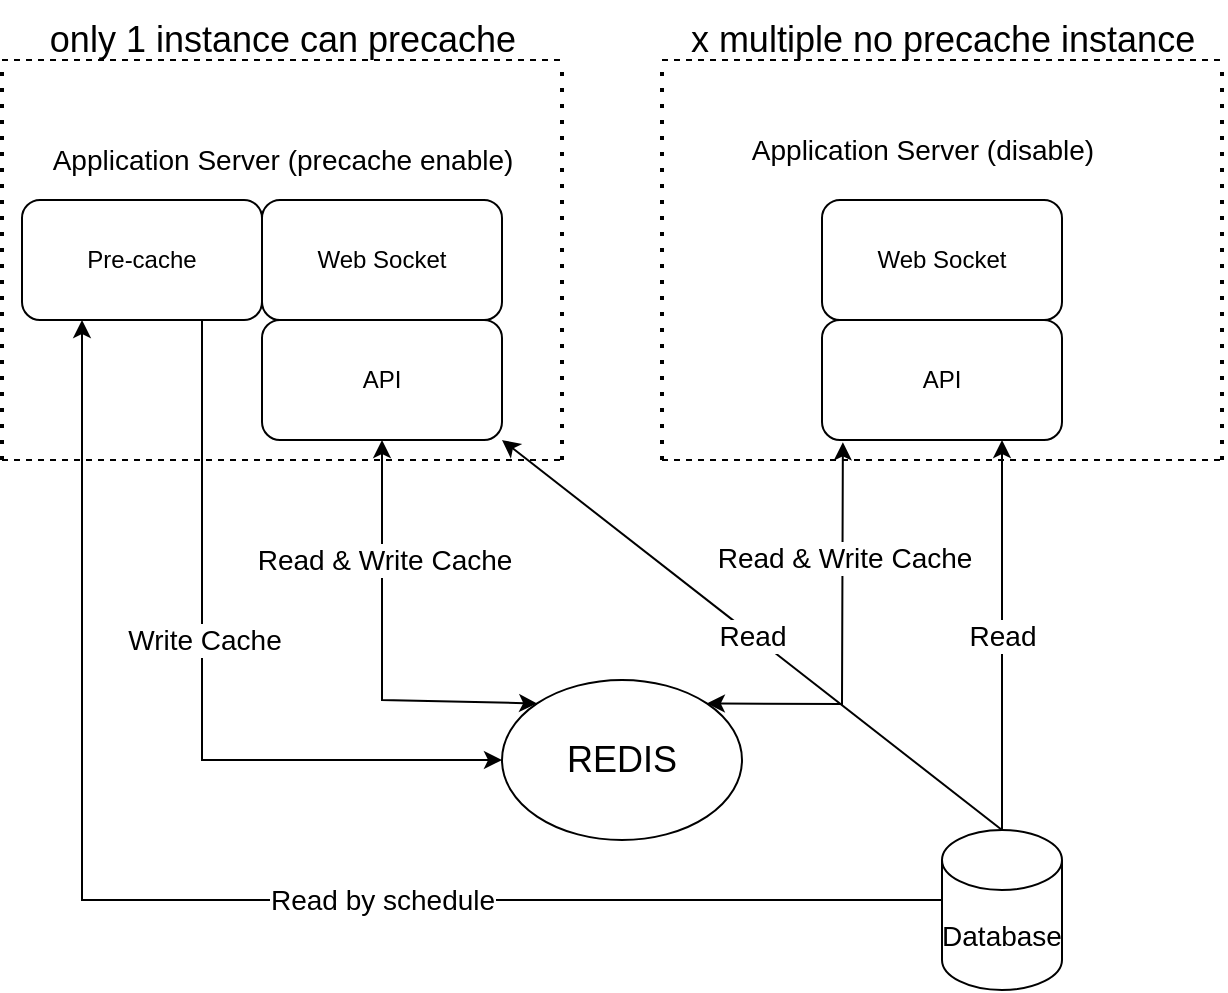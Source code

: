 <mxfile version="20.5.3" type="github">
  <diagram id="3COWgc3KkCG7rhp1273s" name="Page-1">
    <mxGraphModel dx="1351" dy="756" grid="1" gridSize="10" guides="1" tooltips="1" connect="1" arrows="1" fold="1" page="1" pageScale="1" pageWidth="827" pageHeight="1169" math="0" shadow="0">
      <root>
        <mxCell id="0" />
        <mxCell id="1" parent="0" />
        <mxCell id="2L00r8f2BpGmQtD-4_2--5" value="API&lt;br&gt;" style="rounded=1;whiteSpace=wrap;html=1;" vertex="1" parent="1">
          <mxGeometry x="370" y="250" width="120" height="60" as="geometry" />
        </mxCell>
        <mxCell id="2L00r8f2BpGmQtD-4_2--6" value="Web Socket&lt;br&gt;" style="rounded=1;whiteSpace=wrap;html=1;" vertex="1" parent="1">
          <mxGeometry x="370" y="190" width="120" height="60" as="geometry" />
        </mxCell>
        <mxCell id="2L00r8f2BpGmQtD-4_2--8" value="Pre-cache" style="rounded=1;whiteSpace=wrap;html=1;" vertex="1" parent="1">
          <mxGeometry x="250" y="190" width="120" height="60" as="geometry" />
        </mxCell>
        <mxCell id="2L00r8f2BpGmQtD-4_2--11" value="&lt;span style=&quot;&quot;&gt;&lt;font style=&quot;font-size: 14px;&quot;&gt;&lt;br&gt;&lt;br&gt;&lt;br&gt;&lt;br&gt;Application Server (precache enable)&lt;br&gt;&lt;br&gt;&lt;/font&gt;&lt;/span&gt;" style="text;html=1;align=center;verticalAlign=middle;resizable=0;points=[];autosize=1;strokeColor=none;fillColor=none;" vertex="1" parent="1">
          <mxGeometry x="255" y="90" width="250" height="110" as="geometry" />
        </mxCell>
        <mxCell id="2L00r8f2BpGmQtD-4_2--12" value="" style="endArrow=none;dashed=1;html=1;rounded=0;" edge="1" parent="1">
          <mxGeometry width="50" height="50" relative="1" as="geometry">
            <mxPoint x="240" y="120" as="sourcePoint" />
            <mxPoint x="520" y="120" as="targetPoint" />
          </mxGeometry>
        </mxCell>
        <mxCell id="2L00r8f2BpGmQtD-4_2--13" value="" style="endArrow=none;dashed=1;html=1;rounded=0;" edge="1" parent="1">
          <mxGeometry width="50" height="50" relative="1" as="geometry">
            <mxPoint x="240" y="320" as="sourcePoint" />
            <mxPoint x="520" y="320" as="targetPoint" />
          </mxGeometry>
        </mxCell>
        <mxCell id="2L00r8f2BpGmQtD-4_2--14" value="" style="endArrow=none;dashed=1;html=1;dashPattern=1 3;strokeWidth=2;rounded=0;" edge="1" parent="1">
          <mxGeometry width="50" height="50" relative="1" as="geometry">
            <mxPoint x="240" y="320" as="sourcePoint" />
            <mxPoint x="240" y="120" as="targetPoint" />
          </mxGeometry>
        </mxCell>
        <mxCell id="2L00r8f2BpGmQtD-4_2--15" value="" style="endArrow=none;dashed=1;html=1;dashPattern=1 3;strokeWidth=2;rounded=0;" edge="1" parent="1">
          <mxGeometry width="50" height="50" relative="1" as="geometry">
            <mxPoint x="520" y="320" as="sourcePoint" />
            <mxPoint x="520" y="120" as="targetPoint" />
          </mxGeometry>
        </mxCell>
        <mxCell id="2L00r8f2BpGmQtD-4_2--16" value="API&lt;br&gt;" style="rounded=1;whiteSpace=wrap;html=1;" vertex="1" parent="1">
          <mxGeometry x="650" y="250" width="120" height="60" as="geometry" />
        </mxCell>
        <mxCell id="2L00r8f2BpGmQtD-4_2--17" value="Web Socket&lt;br&gt;" style="rounded=1;whiteSpace=wrap;html=1;" vertex="1" parent="1">
          <mxGeometry x="650" y="190" width="120" height="60" as="geometry" />
        </mxCell>
        <mxCell id="2L00r8f2BpGmQtD-4_2--19" value="" style="endArrow=none;dashed=1;html=1;rounded=0;" edge="1" parent="1">
          <mxGeometry width="50" height="50" relative="1" as="geometry">
            <mxPoint x="570.0" y="120" as="sourcePoint" />
            <mxPoint x="850.0" y="120" as="targetPoint" />
          </mxGeometry>
        </mxCell>
        <mxCell id="2L00r8f2BpGmQtD-4_2--22" value="&lt;span style=&quot;&quot;&gt;&lt;font style=&quot;font-size: 14px;&quot;&gt;&lt;br&gt;&lt;br&gt;Application Server (disable)&lt;br&gt;&lt;/font&gt;&lt;br&gt;&lt;/span&gt;" style="text;html=1;align=center;verticalAlign=middle;resizable=0;points=[];autosize=1;strokeColor=none;fillColor=none;" vertex="1" parent="1">
          <mxGeometry x="605" y="115" width="190" height="80" as="geometry" />
        </mxCell>
        <mxCell id="2L00r8f2BpGmQtD-4_2--28" value="" style="endArrow=none;dashed=1;html=1;dashPattern=1 3;strokeWidth=2;rounded=0;" edge="1" parent="1">
          <mxGeometry width="50" height="50" relative="1" as="geometry">
            <mxPoint x="570.0" y="320" as="sourcePoint" />
            <mxPoint x="570.0" y="120" as="targetPoint" />
          </mxGeometry>
        </mxCell>
        <mxCell id="2L00r8f2BpGmQtD-4_2--29" value="" style="endArrow=none;dashed=1;html=1;dashPattern=1 3;strokeWidth=2;rounded=0;" edge="1" parent="1">
          <mxGeometry width="50" height="50" relative="1" as="geometry">
            <mxPoint x="850.0" y="320" as="sourcePoint" />
            <mxPoint x="850.0" y="120" as="targetPoint" />
          </mxGeometry>
        </mxCell>
        <mxCell id="2L00r8f2BpGmQtD-4_2--31" value="" style="endArrow=none;dashed=1;html=1;rounded=0;" edge="1" parent="1">
          <mxGeometry width="50" height="50" relative="1" as="geometry">
            <mxPoint x="570.0" y="320" as="sourcePoint" />
            <mxPoint x="850" y="320" as="targetPoint" />
          </mxGeometry>
        </mxCell>
        <mxCell id="2L00r8f2BpGmQtD-4_2--33" value="&lt;font style=&quot;font-size: 18px;&quot;&gt;x multiple no precache instance&lt;/font&gt;" style="text;html=1;align=center;verticalAlign=middle;resizable=0;points=[];autosize=1;strokeColor=none;fillColor=none;" vertex="1" parent="1">
          <mxGeometry x="570" y="90" width="280" height="40" as="geometry" />
        </mxCell>
        <mxCell id="2L00r8f2BpGmQtD-4_2--37" value="REDIS&lt;br&gt;" style="ellipse;whiteSpace=wrap;html=1;fontSize=18;" vertex="1" parent="1">
          <mxGeometry x="490" y="430" width="120" height="80" as="geometry" />
        </mxCell>
        <mxCell id="2L00r8f2BpGmQtD-4_2--38" value="" style="endArrow=classic;html=1;rounded=0;fontSize=14;exitX=0.75;exitY=1;exitDx=0;exitDy=0;entryX=0;entryY=0.5;entryDx=0;entryDy=0;" edge="1" parent="1" source="2L00r8f2BpGmQtD-4_2--8" target="2L00r8f2BpGmQtD-4_2--37">
          <mxGeometry width="50" height="50" relative="1" as="geometry">
            <mxPoint x="460" y="340" as="sourcePoint" />
            <mxPoint x="510" y="290" as="targetPoint" />
            <Array as="points">
              <mxPoint x="340" y="470" />
            </Array>
          </mxGeometry>
        </mxCell>
        <mxCell id="2L00r8f2BpGmQtD-4_2--39" value="" style="endArrow=classic;startArrow=classic;html=1;rounded=0;fontSize=14;entryX=0.5;entryY=1;entryDx=0;entryDy=0;exitX=0;exitY=0;exitDx=0;exitDy=0;" edge="1" parent="1" source="2L00r8f2BpGmQtD-4_2--37" target="2L00r8f2BpGmQtD-4_2--5">
          <mxGeometry width="50" height="50" relative="1" as="geometry">
            <mxPoint x="460" y="340" as="sourcePoint" />
            <mxPoint x="510" y="290" as="targetPoint" />
            <Array as="points">
              <mxPoint x="430" y="440" />
            </Array>
          </mxGeometry>
        </mxCell>
        <mxCell id="2L00r8f2BpGmQtD-4_2--40" value="" style="endArrow=classic;startArrow=classic;html=1;rounded=0;fontSize=14;entryX=0.087;entryY=1.019;entryDx=0;entryDy=0;exitX=1;exitY=0;exitDx=0;exitDy=0;entryPerimeter=0;" edge="1" parent="1" source="2L00r8f2BpGmQtD-4_2--37" target="2L00r8f2BpGmQtD-4_2--16">
          <mxGeometry width="50" height="50" relative="1" as="geometry">
            <mxPoint x="610.461" y="463.498" as="sourcePoint" />
            <mxPoint x="520.0" y="330" as="targetPoint" />
            <Array as="points">
              <mxPoint x="660" y="442" />
            </Array>
          </mxGeometry>
        </mxCell>
        <mxCell id="2L00r8f2BpGmQtD-4_2--41" value="Read &amp;amp; Write Cache" style="edgeLabel;html=1;align=center;verticalAlign=middle;resizable=0;points=[];fontSize=14;" vertex="1" connectable="0" parent="2L00r8f2BpGmQtD-4_2--40">
          <mxGeometry x="0.472" relative="1" as="geometry">
            <mxPoint y="5" as="offset" />
          </mxGeometry>
        </mxCell>
        <mxCell id="2L00r8f2BpGmQtD-4_2--45" value="Write Cache" style="edgeLabel;html=1;align=center;verticalAlign=middle;resizable=0;points=[];fontSize=14;" vertex="1" connectable="0" parent="2L00r8f2BpGmQtD-4_2--40">
          <mxGeometry x="0.472" relative="1" as="geometry">
            <mxPoint x="-320" y="46" as="offset" />
          </mxGeometry>
        </mxCell>
        <mxCell id="2L00r8f2BpGmQtD-4_2--52" value="Read &amp;amp; Write Cache" style="edgeLabel;html=1;align=center;verticalAlign=middle;resizable=0;points=[];fontSize=14;" vertex="1" connectable="0" parent="2L00r8f2BpGmQtD-4_2--40">
          <mxGeometry x="0.472" relative="1" as="geometry">
            <mxPoint x="-230" y="6" as="offset" />
          </mxGeometry>
        </mxCell>
        <mxCell id="2L00r8f2BpGmQtD-4_2--47" value="Database&lt;br&gt;" style="shape=cylinder3;whiteSpace=wrap;html=1;boundedLbl=1;backgroundOutline=1;size=15;fontSize=14;" vertex="1" parent="1">
          <mxGeometry x="710" y="505" width="60" height="80" as="geometry" />
        </mxCell>
        <mxCell id="2L00r8f2BpGmQtD-4_2--48" value="Read" style="endArrow=classic;html=1;rounded=0;fontSize=14;exitX=0.5;exitY=0;exitDx=0;exitDy=0;entryX=0.75;entryY=1;entryDx=0;entryDy=0;exitPerimeter=0;" edge="1" parent="1" source="2L00r8f2BpGmQtD-4_2--47" target="2L00r8f2BpGmQtD-4_2--16">
          <mxGeometry width="50" height="50" relative="1" as="geometry">
            <mxPoint x="460" y="330" as="sourcePoint" />
            <mxPoint x="510" y="280" as="targetPoint" />
          </mxGeometry>
        </mxCell>
        <mxCell id="2L00r8f2BpGmQtD-4_2--49" value="" style="endArrow=classic;html=1;rounded=0;fontSize=14;entryX=0.25;entryY=1;entryDx=0;entryDy=0;" edge="1" parent="1" target="2L00r8f2BpGmQtD-4_2--8">
          <mxGeometry width="50" height="50" relative="1" as="geometry">
            <mxPoint x="710" y="540" as="sourcePoint" />
            <mxPoint x="260" y="250" as="targetPoint" />
            <Array as="points">
              <mxPoint x="280" y="540" />
            </Array>
          </mxGeometry>
        </mxCell>
        <mxCell id="2L00r8f2BpGmQtD-4_2--50" value="Read by schedule" style="edgeLabel;html=1;align=center;verticalAlign=middle;resizable=0;points=[];fontSize=14;" vertex="1" connectable="0" parent="2L00r8f2BpGmQtD-4_2--49">
          <mxGeometry x="0.004" relative="1" as="geometry">
            <mxPoint x="81" as="offset" />
          </mxGeometry>
        </mxCell>
        <mxCell id="2L00r8f2BpGmQtD-4_2--53" value="&lt;font style=&quot;font-size: 18px;&quot;&gt;only 1 instance can precache&lt;/font&gt;" style="text;html=1;align=center;verticalAlign=middle;resizable=0;points=[];autosize=1;strokeColor=none;fillColor=none;fontSize=14;" vertex="1" parent="1">
          <mxGeometry x="250" y="90" width="260" height="40" as="geometry" />
        </mxCell>
        <mxCell id="2L00r8f2BpGmQtD-4_2--56" value="Read" style="endArrow=classic;html=1;rounded=0;fontSize=14;exitX=0.5;exitY=0;exitDx=0;exitDy=0;entryX=1;entryY=1;entryDx=0;entryDy=0;exitPerimeter=0;" edge="1" parent="1" source="2L00r8f2BpGmQtD-4_2--47" target="2L00r8f2BpGmQtD-4_2--5">
          <mxGeometry width="50" height="50" relative="1" as="geometry">
            <mxPoint x="750" y="480" as="sourcePoint" />
            <mxPoint x="750" y="320" as="targetPoint" />
          </mxGeometry>
        </mxCell>
      </root>
    </mxGraphModel>
  </diagram>
</mxfile>
